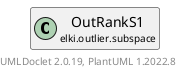 @startuml
    remove .*\.(Instance|Par|Parameterizer|Factory)$
    set namespaceSeparator none
    hide empty fields
    hide empty methods

    class "<size:14>OutRankS1.Par\n<size:10>elki.outlier.subspace" as elki.outlier.subspace.OutRankS1.Par [[OutRankS1.Par.html]] {
        {static} +ALGORITHM_ID: OptionID
        {static} +ALPHA_ID: OptionID
        #algorithm: SubspaceClusteringAlgorithm<? extends SubspaceModel>
        #alpha: double
        +configure(Parameterization): void
        +make(): OutRankS1
    }

    interface "<size:14>Parameterizer\n<size:10>elki.utilities.optionhandling" as elki.utilities.optionhandling.Parameterizer [[../../utilities/optionhandling/Parameterizer.html]] {
        {abstract} +make(): Object
    }
    class "<size:14>OutRankS1\n<size:10>elki.outlier.subspace" as elki.outlier.subspace.OutRankS1 [[OutRankS1.html]]

    elki.utilities.optionhandling.Parameterizer <|.. elki.outlier.subspace.OutRankS1.Par
    elki.outlier.subspace.OutRankS1 +-- elki.outlier.subspace.OutRankS1.Par

    center footer UMLDoclet 2.0.19, PlantUML 1.2022.8
@enduml
